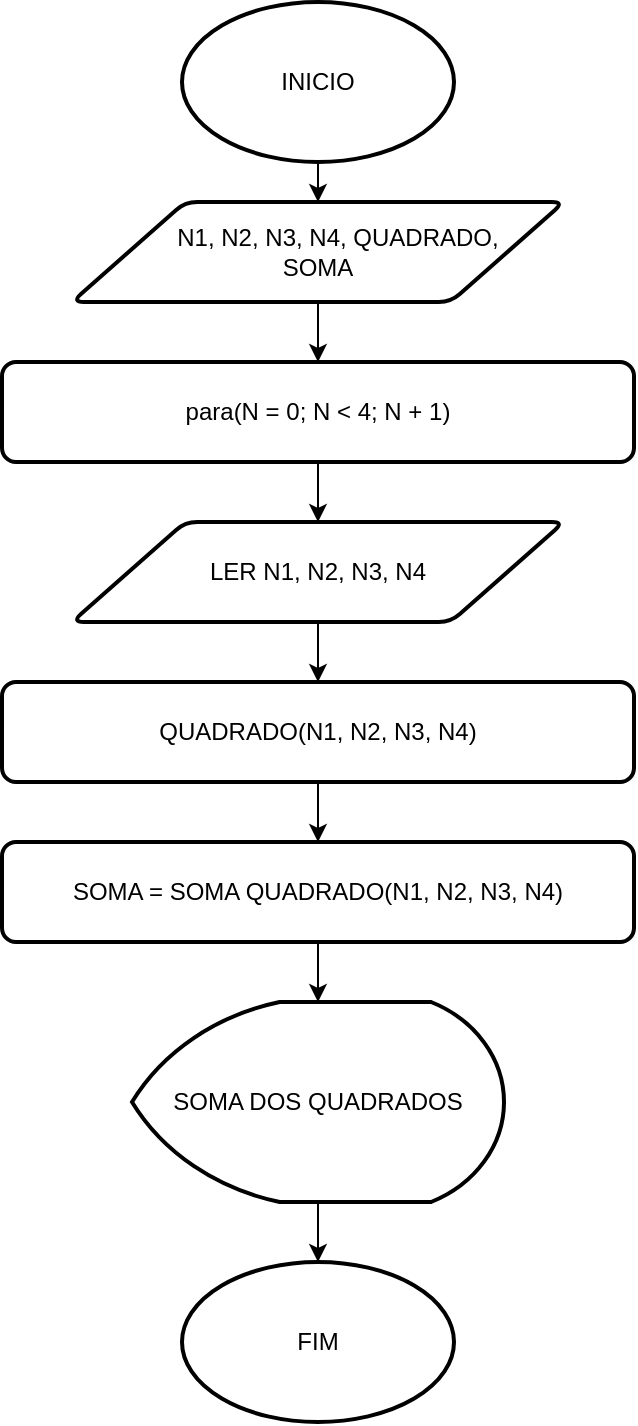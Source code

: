 <mxfile version="26.0.10">
  <diagram name="Página-1" id="tIMVq2skNEMbjBdIL48U">
    <mxGraphModel dx="880" dy="434" grid="1" gridSize="10" guides="1" tooltips="1" connect="1" arrows="1" fold="1" page="1" pageScale="1" pageWidth="827" pageHeight="1169" math="0" shadow="0">
      <root>
        <mxCell id="0" />
        <mxCell id="1" parent="0" />
        <mxCell id="LgxQKQm5_TDcoy7y2wtH-9" style="edgeStyle=orthogonalEdgeStyle;rounded=0;orthogonalLoop=1;jettySize=auto;html=1;exitX=0.5;exitY=1;exitDx=0;exitDy=0;exitPerimeter=0;" edge="1" parent="1" source="LgxQKQm5_TDcoy7y2wtH-1" target="LgxQKQm5_TDcoy7y2wtH-3">
          <mxGeometry relative="1" as="geometry" />
        </mxCell>
        <mxCell id="LgxQKQm5_TDcoy7y2wtH-1" value="&lt;font style=&quot;vertical-align: inherit;&quot;&gt;&lt;font style=&quot;vertical-align: inherit;&quot;&gt;INICIO&lt;/font&gt;&lt;/font&gt;" style="strokeWidth=2;html=1;shape=mxgraph.flowchart.start_1;whiteSpace=wrap;" vertex="1" parent="1">
          <mxGeometry x="346" y="50" width="136" height="80" as="geometry" />
        </mxCell>
        <mxCell id="LgxQKQm5_TDcoy7y2wtH-2" value="&lt;font style=&quot;vertical-align: inherit;&quot;&gt;&lt;font style=&quot;vertical-align: inherit;&quot;&gt;FIM&lt;/font&gt;&lt;/font&gt;" style="strokeWidth=2;html=1;shape=mxgraph.flowchart.start_1;whiteSpace=wrap;" vertex="1" parent="1">
          <mxGeometry x="346" y="680" width="136" height="80" as="geometry" />
        </mxCell>
        <mxCell id="LgxQKQm5_TDcoy7y2wtH-10" style="edgeStyle=orthogonalEdgeStyle;rounded=0;orthogonalLoop=1;jettySize=auto;html=1;exitX=0.5;exitY=1;exitDx=0;exitDy=0;" edge="1" parent="1" source="LgxQKQm5_TDcoy7y2wtH-3" target="LgxQKQm5_TDcoy7y2wtH-4">
          <mxGeometry relative="1" as="geometry" />
        </mxCell>
        <mxCell id="LgxQKQm5_TDcoy7y2wtH-3" value="&lt;font style=&quot;vertical-align: inherit;&quot;&gt;&lt;font style=&quot;vertical-align: inherit;&quot;&gt;&lt;font style=&quot;vertical-align: inherit;&quot;&gt;&lt;font style=&quot;vertical-align: inherit;&quot;&gt;&amp;nbsp; &amp;nbsp; &amp;nbsp; &amp;nbsp;N1, N2, N3, N4, QUADRADO,&amp;nbsp;&lt;/font&gt;&lt;/font&gt;&lt;/font&gt;&lt;/font&gt;&lt;div&gt;&lt;font style=&quot;vertical-align: inherit;&quot;&gt;&lt;font style=&quot;vertical-align: inherit;&quot;&gt;SOMA&lt;/font&gt;&lt;/font&gt;&lt;/div&gt;" style="shape=parallelogram;html=1;strokeWidth=2;perimeter=parallelogramPerimeter;whiteSpace=wrap;rounded=1;arcSize=12;size=0.23;" vertex="1" parent="1">
          <mxGeometry x="291" y="150" width="246" height="50" as="geometry" />
        </mxCell>
        <mxCell id="LgxQKQm5_TDcoy7y2wtH-11" style="edgeStyle=orthogonalEdgeStyle;rounded=0;orthogonalLoop=1;jettySize=auto;html=1;exitX=0.5;exitY=1;exitDx=0;exitDy=0;" edge="1" parent="1" source="LgxQKQm5_TDcoy7y2wtH-4" target="LgxQKQm5_TDcoy7y2wtH-5">
          <mxGeometry relative="1" as="geometry" />
        </mxCell>
        <mxCell id="LgxQKQm5_TDcoy7y2wtH-4" value="&lt;font style=&quot;vertical-align: inherit;&quot;&gt;&lt;font style=&quot;vertical-align: inherit;&quot;&gt;para(N = 0; N &amp;lt; 4; N + 1)&lt;/font&gt;&lt;/font&gt;" style="rounded=1;whiteSpace=wrap;html=1;absoluteArcSize=1;arcSize=14;strokeWidth=2;" vertex="1" parent="1">
          <mxGeometry x="256" y="230" width="316" height="50" as="geometry" />
        </mxCell>
        <mxCell id="LgxQKQm5_TDcoy7y2wtH-12" style="edgeStyle=orthogonalEdgeStyle;rounded=0;orthogonalLoop=1;jettySize=auto;html=1;exitX=0.5;exitY=1;exitDx=0;exitDy=0;entryX=0.5;entryY=0;entryDx=0;entryDy=0;" edge="1" parent="1" source="LgxQKQm5_TDcoy7y2wtH-5" target="LgxQKQm5_TDcoy7y2wtH-6">
          <mxGeometry relative="1" as="geometry" />
        </mxCell>
        <mxCell id="LgxQKQm5_TDcoy7y2wtH-5" value="&lt;font style=&quot;vertical-align: inherit;&quot;&gt;&lt;font style=&quot;vertical-align: inherit;&quot;&gt;LER N1, N2, N3, N4&lt;/font&gt;&lt;/font&gt;" style="shape=parallelogram;html=1;strokeWidth=2;perimeter=parallelogramPerimeter;whiteSpace=wrap;rounded=1;arcSize=12;size=0.23;" vertex="1" parent="1">
          <mxGeometry x="291" y="310" width="246" height="50" as="geometry" />
        </mxCell>
        <mxCell id="LgxQKQm5_TDcoy7y2wtH-13" style="edgeStyle=orthogonalEdgeStyle;rounded=0;orthogonalLoop=1;jettySize=auto;html=1;exitX=0.5;exitY=1;exitDx=0;exitDy=0;entryX=0.5;entryY=0;entryDx=0;entryDy=0;" edge="1" parent="1" source="LgxQKQm5_TDcoy7y2wtH-6" target="LgxQKQm5_TDcoy7y2wtH-7">
          <mxGeometry relative="1" as="geometry" />
        </mxCell>
        <mxCell id="LgxQKQm5_TDcoy7y2wtH-6" value="&lt;font style=&quot;vertical-align: inherit;&quot;&gt;&lt;font style=&quot;vertical-align: inherit;&quot;&gt;&lt;font style=&quot;vertical-align: inherit;&quot;&gt;&lt;font style=&quot;vertical-align: inherit;&quot;&gt;QUADRADO(N1, N2, N3, N4)&lt;/font&gt;&lt;/font&gt;&lt;/font&gt;&lt;/font&gt;" style="rounded=1;whiteSpace=wrap;html=1;absoluteArcSize=1;arcSize=14;strokeWidth=2;" vertex="1" parent="1">
          <mxGeometry x="256" y="390" width="316" height="50" as="geometry" />
        </mxCell>
        <mxCell id="LgxQKQm5_TDcoy7y2wtH-7" value="&lt;font style=&quot;vertical-align: inherit;&quot;&gt;&lt;font style=&quot;vertical-align: inherit;&quot;&gt;&lt;font style=&quot;vertical-align: inherit;&quot;&gt;&lt;font style=&quot;vertical-align: inherit;&quot;&gt;&lt;font style=&quot;vertical-align: inherit;&quot;&gt;&lt;font style=&quot;vertical-align: inherit;&quot;&gt;SOMA = SOMA QUADRADO(N1, N2, N3, N4)&lt;/font&gt;&lt;/font&gt;&lt;/font&gt;&lt;/font&gt;&lt;/font&gt;&lt;/font&gt;" style="rounded=1;whiteSpace=wrap;html=1;absoluteArcSize=1;arcSize=14;strokeWidth=2;" vertex="1" parent="1">
          <mxGeometry x="256" y="470" width="316" height="50" as="geometry" />
        </mxCell>
        <mxCell id="LgxQKQm5_TDcoy7y2wtH-15" style="edgeStyle=orthogonalEdgeStyle;rounded=0;orthogonalLoop=1;jettySize=auto;html=1;exitX=0.5;exitY=1;exitDx=0;exitDy=0;exitPerimeter=0;" edge="1" parent="1" source="LgxQKQm5_TDcoy7y2wtH-8" target="LgxQKQm5_TDcoy7y2wtH-2">
          <mxGeometry relative="1" as="geometry" />
        </mxCell>
        <mxCell id="LgxQKQm5_TDcoy7y2wtH-8" value="&lt;font style=&quot;vertical-align: inherit;&quot;&gt;&lt;font style=&quot;vertical-align: inherit;&quot;&gt;&lt;font style=&quot;vertical-align: inherit;&quot;&gt;&lt;font style=&quot;vertical-align: inherit;&quot;&gt;SOMA DOS QUADRADOS&lt;/font&gt;&lt;/font&gt;&lt;/font&gt;&lt;/font&gt;" style="strokeWidth=2;html=1;shape=mxgraph.flowchart.display;whiteSpace=wrap;" vertex="1" parent="1">
          <mxGeometry x="321" y="550" width="186" height="100" as="geometry" />
        </mxCell>
        <mxCell id="LgxQKQm5_TDcoy7y2wtH-14" style="edgeStyle=orthogonalEdgeStyle;rounded=0;orthogonalLoop=1;jettySize=auto;html=1;exitX=0.5;exitY=1;exitDx=0;exitDy=0;entryX=0.5;entryY=0;entryDx=0;entryDy=0;entryPerimeter=0;" edge="1" parent="1" source="LgxQKQm5_TDcoy7y2wtH-7" target="LgxQKQm5_TDcoy7y2wtH-8">
          <mxGeometry relative="1" as="geometry" />
        </mxCell>
      </root>
    </mxGraphModel>
  </diagram>
</mxfile>
